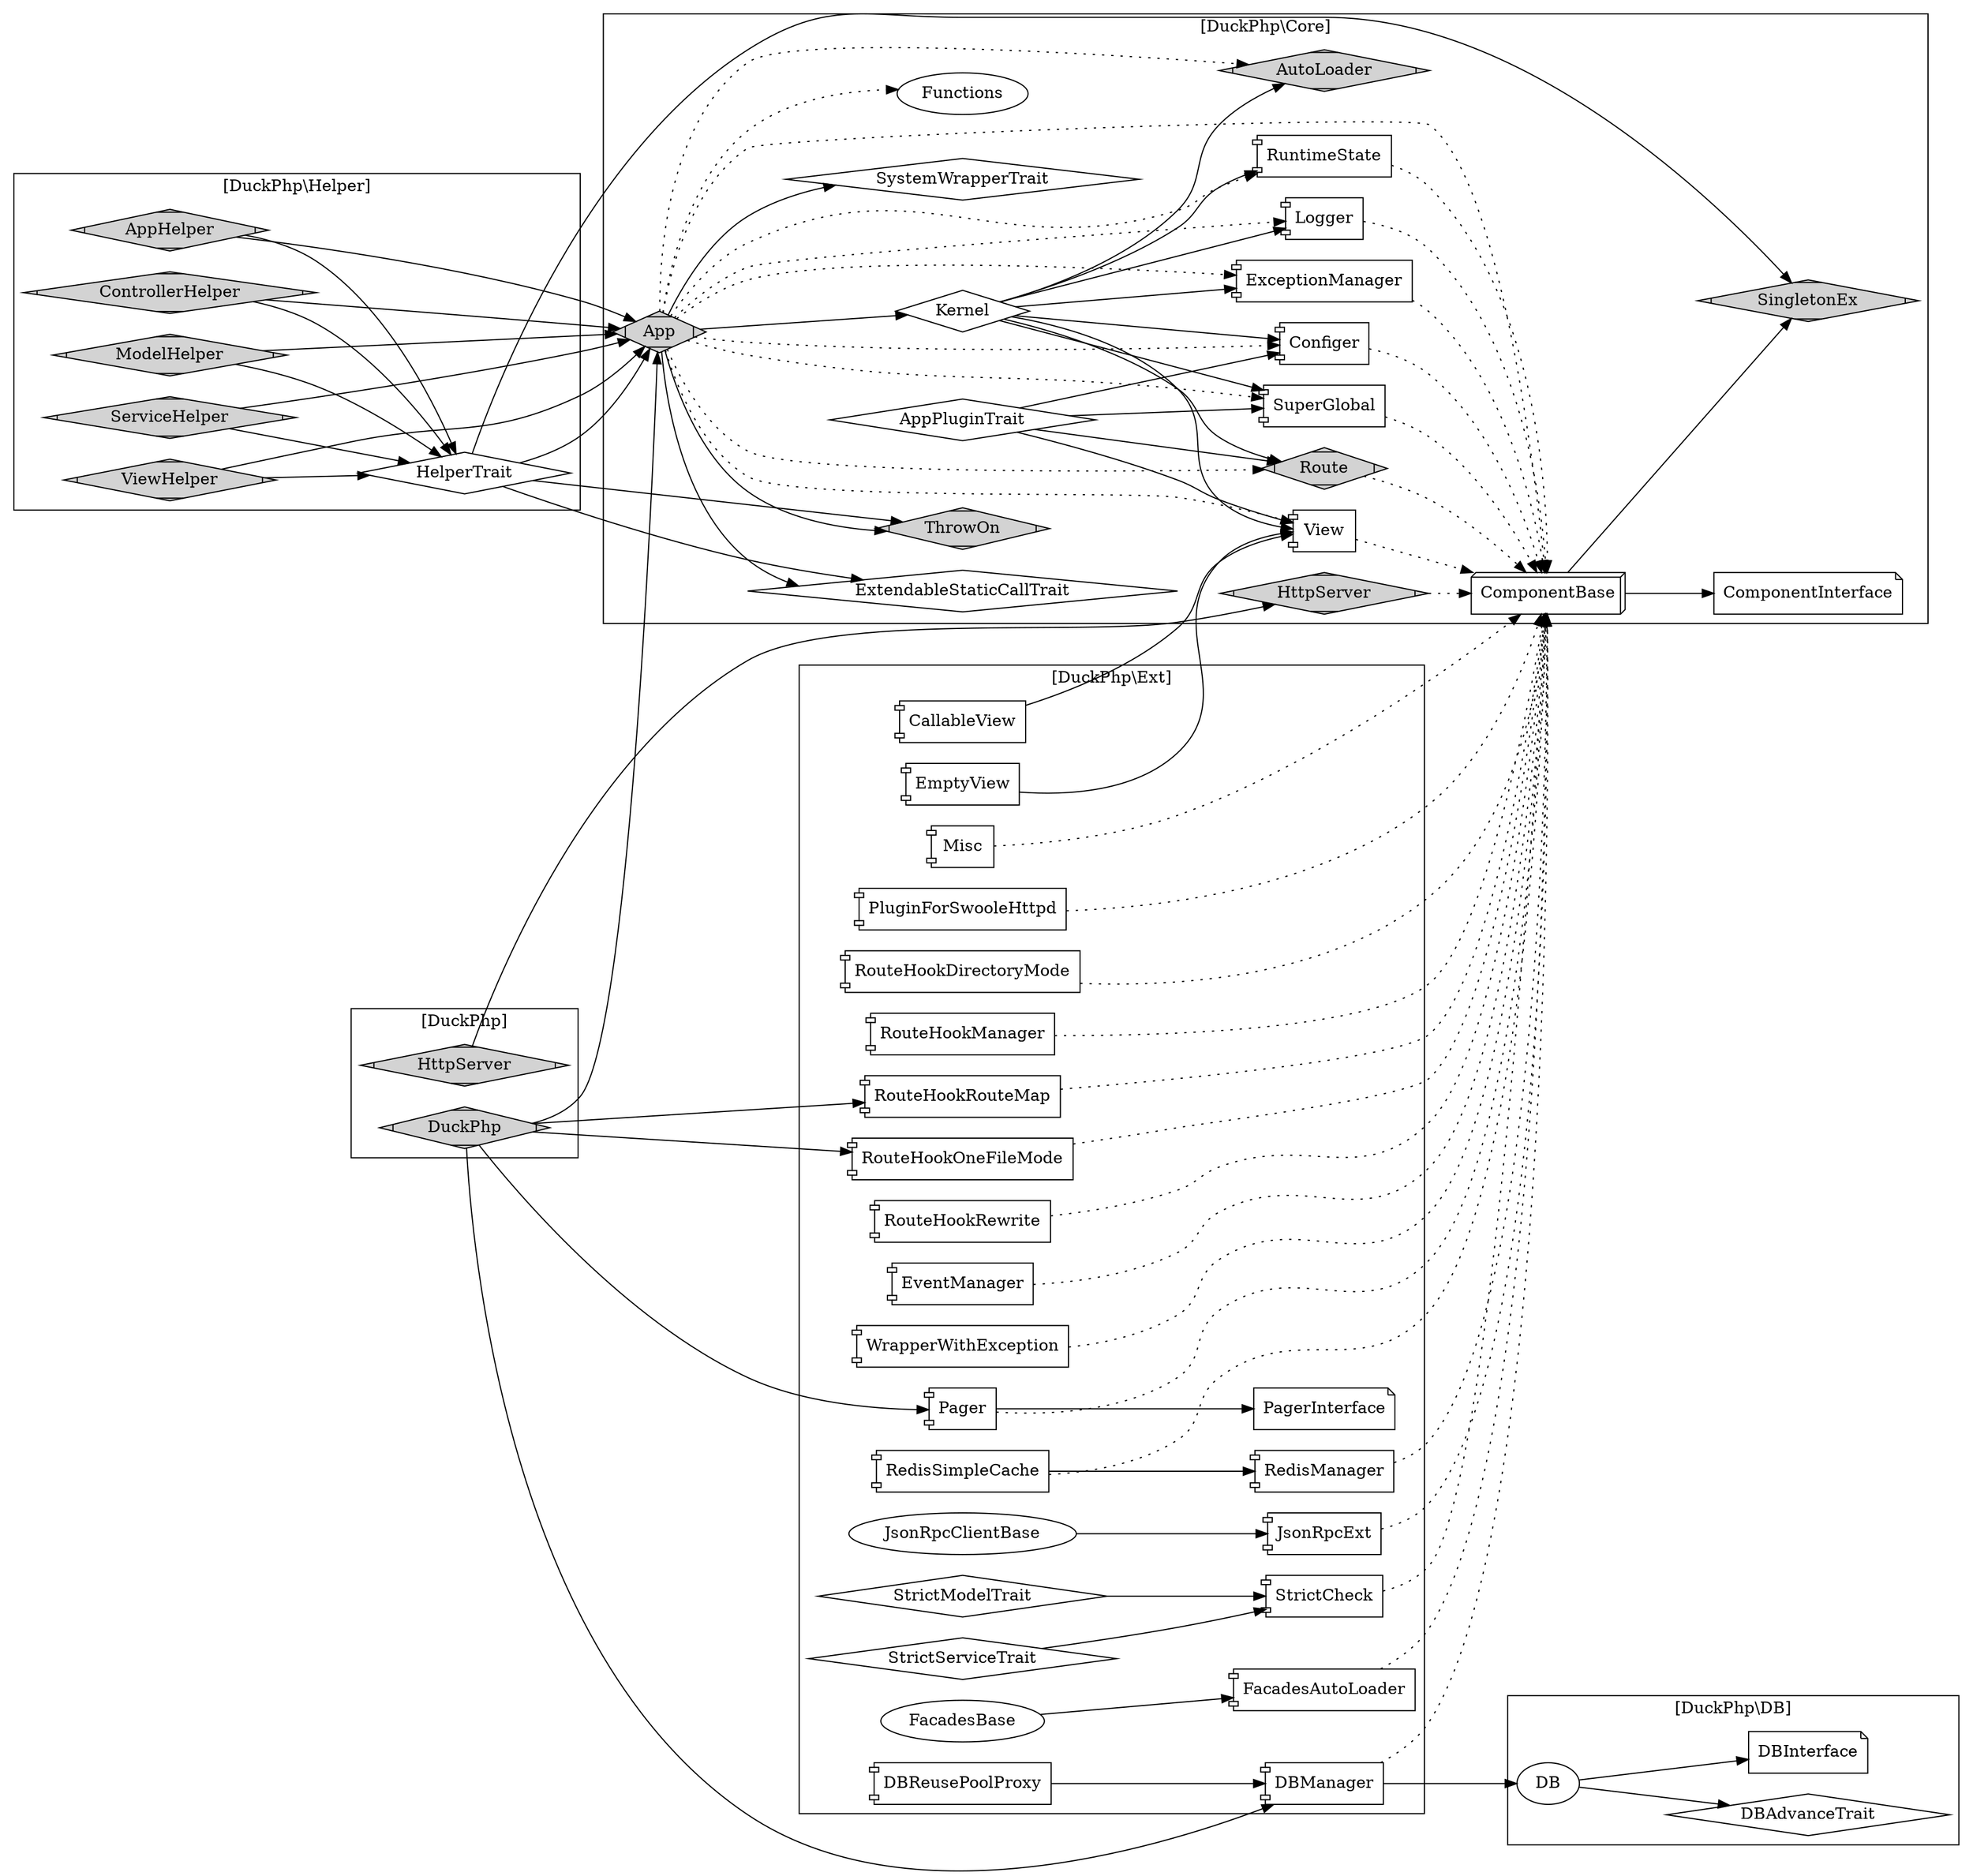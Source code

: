 digraph G{
/* This is a graphviz file */
graph [rankdir = "LR"];

subgraph cluster_Core {
    
    label = "[DuckPhp\\Core]";

    Core_AppPluginTrait [label="AppPluginTrait";shape=diamond];
    Core_App [label="App";shape=Mdiamond;style=filled]; 
    Core_Kernel [label="Kernel";shape="diamond"];
    Core_SingletonEx [label="SingletonEx";shape=Mdiamond;style=filled];
    Core_AutoLoader [label="AutoLoader";shape=Mdiamond;style=filled];
    Core_ExceptionManager [label="ExceptionManager";shape="component"];
    Core_View [label="View";shape="component"];
    Core_Configer [label="Configer";shape="component"];
    Core_Logger [label="Logger";shape="component"];
    Core_Route [label="Route";shape=Mdiamond;style=filled];
    Core_RuntimeState [label="RuntimeState";shape="component"];
    Core_SystemWrapperTrait [label="SystemWrapperTrait";shape=diamond];
    
    Core_HttpServer [label="HttpServer";shape=Mdiamond;style=filled];
    Core_SuperGlobal [label="SuperGlobal";shape="component"];

    Core_ExtendableStaticCallTrait [label="ExtendableStaticCallTrait";shape=diamond];
    
    Core_ThrowOn [label="ThrowOn";shape=Mdiamond;style=filled];
    Core_ComponentInterface [label="ComponentInterface";shape=note];
    Core_ComponentBase [label="ComponentBase";shape=box3d];
    Core_Functions [label="Functions"];


    Core_Kernel -> Core_AutoLoader ;
    Core_Kernel -> Core_Configer;
    Core_Kernel -> Core_Logger;
    Core_Kernel -> Core_ExceptionManager;
    Core_Kernel -> Core_Route;
    Core_Kernel -> Core_RuntimeState;
    Core_Kernel -> Core_View;
    Core_Kernel -> Core_SuperGlobal;
    
    Core_App -> Core_Kernel;
    Core_App -> Core_ThrowOn;
    Core_App -> Core_ExtendableStaticCallTrait;
    Core_App -> Core_SystemWrapperTrait;
    
    Core_App -> Core_AutoLoader [style="dotted"];
    Core_App -> Core_Configer [style="dotted"];
    Core_App -> Core_Logger [style="dotted"];
    Core_App -> Core_ExceptionManager [style="dotted"];
    Core_App -> Core_Route [style="dotted"];
    Core_App -> Core_RuntimeState [style="dotted"];
    Core_App -> Core_View [style="dotted"];
    Core_App -> Core_SuperGlobal [style="dotted"];
    
    Core_App -> Core_Functions [style="dotted"];
    Core_App -> Core_ComponentBase [style="dotted"];


    Core_AppPluginTrait -> Core_Configer;
    Core_AppPluginTrait -> Core_View;
    Core_AppPluginTrait -> Core_Route;
    Core_AppPluginTrait -> Core_SuperGlobal;
    
    
    Core_ExceptionManager -> Core_ComponentBase [style="dotted"];
    Core_Configer -> Core_ComponentBase [style="dotted"];
    Core_Route -> Core_ComponentBase [style="dotted"];
    Core_SuperGlobal -> Core_ComponentBase [style="dotted"];
    Core_RuntimeState -> Core_ComponentBase [style="dotted"];
    Core_View -> Core_ComponentBase [style="dotted"];
    Core_Logger -> Core_ComponentBase [style="dotted"];
    Core_HttpServer -> Core_ComponentBase [style="dotted"];

    
    Core_ComponentBase -> Core_ComponentInterface;
    Core_ComponentBase -> Core_SingletonEx;
    
    
}




subgraph cluster_Helper {
    
    label = "[DuckPhp\\Helper]";
    
    AppHelper [label="AppHelper";shape=Mdiamond;style=filled];
    ControllerHelper [label="ControllerHelper";shape=Mdiamond;style=filled];
    ModelHelper [label="ModelHelper";shape=Mdiamond;style=filled];
    ServiceHelper [label="ServiceHelper";shape=Mdiamond;style=filled];
    ViewHelper [label="ViewHelper";shape=Mdiamond;style=filled];
    HelperTrait [label="HelperTrait";shape=diamond];
    
    AppHelper -> Core_App; 
    ControllerHelper -> Core_App; 
    ModelHelper -> Core_App; 
    ServiceHelper -> Core_App; 
    ViewHelper -> Core_App; 
    HelperTrait -> Core_SingletonEx;
    HelperTrait -> Core_App;
    HelperTrait -> Core_ExtendableStaticCallTrait ;
    HelperTrait -> Core_ThrowOn;
    
    AppHelper -> HelperTrait; 
    ControllerHelper -> HelperTrait; 
    ModelHelper -> HelperTrait; 
    ServiceHelper -> HelperTrait; 
    ViewHelper -> HelperTrait; 

}




subgraph cluster_DB {
    
    label = "[DuckPhp\\DB]";

    DB_DB [label="DB"];
    DB_DBAdvanceTrait [label="DBAdvanceTrait";shape=diamond];
    DB_DBInterface [label="DBInterface";shape=note];
    
    DB_DB -> DB_DBAdvanceTrait;
    DB_DB -> DB_DBInterface;
}



subgraph cluster_Ext {
    
    label = "[DuckPhp\\Ext]";

    CallableView[shape="component"];
    DBManager[shape="component"];
    DBReusePoolProxy[shape="component"];
    EmptyView[shape="component"];
    FacadesAutoLoader[shape="component"];
    FacadesBase ;
    JsonRpcClientBase ;
    JsonRpcExt[shape="component"];
    Misc[shape="component"];
    Pager[shape="component"];
    PagerInterface [shape=note];
    PluginForSwooleHttpd[shape="component"];
    RedisManager[shape="component"];
    RedisSimpleCache[shape="component"];
    RouteHookDirectoryMode[shape="component"];
    RouteHookManager[shape="component"];
    RouteHookOneFileMode[shape="component"];
    RouteHookRewrite[shape="component"];
    RouteHookRouteMap[shape="component"];
    StrictCheck[shape="component"];
    StrictModelTrait [shape=diamond];
    StrictServiceTrait [shape=diamond];
    EventManager [shape="component"];
    WrapperWithException [shape="component"];

    DBManager -> DB_DB;
    CallableView ->Core_View; 
    DBReusePoolProxy ->DBManager;
    EmptyView ->Core_View; 
    JsonRpcClientBase ->JsonRpcExt;
    FacadesBase -> FacadesAutoLoader;
    Pager -> PagerInterface; 
    RedisSimpleCache -> RedisManager;
    StrictModelTrait -> StrictCheck; 
    StrictServiceTrait -> StrictCheck; 
    
    FacadesAutoLoader -> Core_ComponentBase [style="dotted"];
    JsonRpcExt -> Core_ComponentBase [style="dotted"];
    Pager -> Core_ComponentBase [style="dotted"];
    Misc -> Core_ComponentBase [style="dotted"];
    RedisSimpleCache -> Core_ComponentBase [style="dotted"];
    RedisManager -> Core_ComponentBase [style="dotted"];
    PluginForSwooleHttpd -> Core_ComponentBase [style="dotted"];
    StrictCheck -> Core_ComponentBase [style="dotted"];
    RouteHookDirectoryMode -> Core_ComponentBase [style="dotted"];
    RouteHookManager -> Core_ComponentBase [style="dotted"];
    RouteHookOneFileMode -> Core_ComponentBase [style="dotted"];
    RouteHookRewrite -> Core_ComponentBase [style="dotted"];
    RouteHookRouteMap -> Core_ComponentBase [style="dotted"];
    DBManager -> Core_ComponentBase [style="dotted"];

    EventManager -> Core_ComponentBase [style="dotted"];
    WrapperWithException -> Core_ComponentBase [style="dotted"];
}


subgraph cluster_DuckPhp {
    
    label = "[DuckPhp]";
    node [style=filled];

    HttpServer -> Core_HttpServer;
    DuckPhp -> Core_App;

    DuckPhp -> RouteHookRouteMap;
    DuckPhp -> Pager;
    DuckPhp -> DBManager;
    DuckPhp -> RouteHookOneFileMode;

    DuckPhp [shape=Mdiamond];
    HttpServer [shape=Mdiamond;style=filled];

}

}
